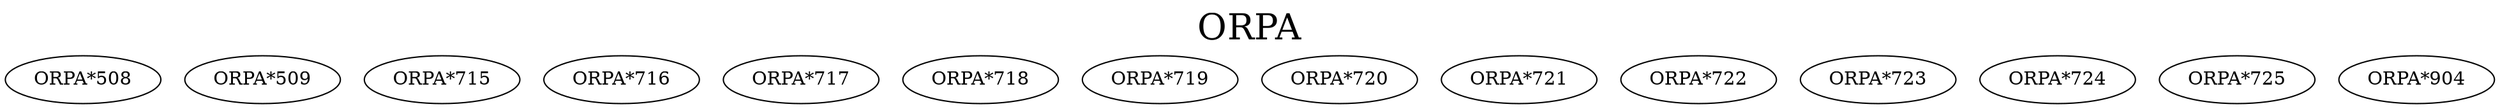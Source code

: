 digraph ORPA {
labelloc = "t";
label = "ORPA"
fontsize = 27;
"ORPA*508"
"ORPA*509"
"ORPA*715"
"ORPA*716"
"ORPA*717"
"ORPA*718"
"ORPA*719"
"ORPA*720"
"ORPA*721"
"ORPA*722"
"ORPA*723"
"ORPA*724"
"ORPA*725"
"ORPA*904"
}

